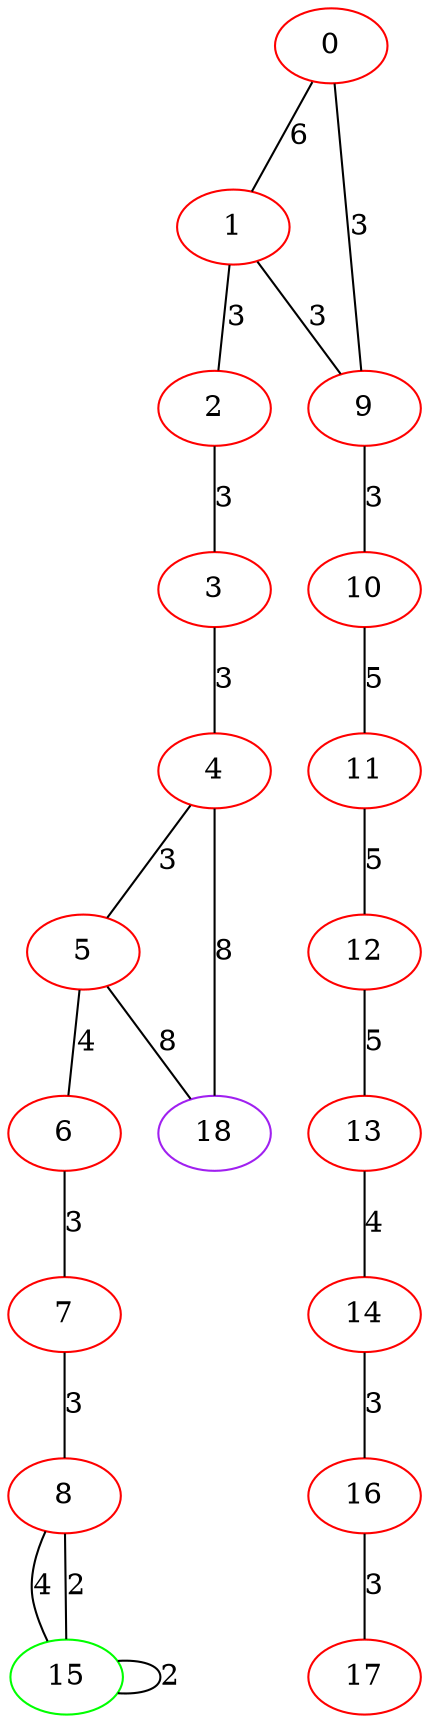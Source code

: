 graph "" {
0 [color=red, weight=1];
1 [color=red, weight=1];
2 [color=red, weight=1];
3 [color=red, weight=1];
4 [color=red, weight=1];
5 [color=red, weight=1];
6 [color=red, weight=1];
7 [color=red, weight=1];
8 [color=red, weight=1];
9 [color=red, weight=1];
10 [color=red, weight=1];
11 [color=red, weight=1];
12 [color=red, weight=1];
13 [color=red, weight=1];
14 [color=red, weight=1];
15 [color=green, weight=2];
16 [color=red, weight=1];
17 [color=red, weight=1];
18 [color=purple, weight=4];
0 -- 1  [key=0, label=6];
0 -- 9  [key=0, label=3];
1 -- 9  [key=0, label=3];
1 -- 2  [key=0, label=3];
2 -- 3  [key=0, label=3];
3 -- 4  [key=0, label=3];
4 -- 18  [key=0, label=8];
4 -- 5  [key=0, label=3];
5 -- 18  [key=0, label=8];
5 -- 6  [key=0, label=4];
6 -- 7  [key=0, label=3];
7 -- 8  [key=0, label=3];
8 -- 15  [key=0, label=4];
8 -- 15  [key=1, label=2];
9 -- 10  [key=0, label=3];
10 -- 11  [key=0, label=5];
11 -- 12  [key=0, label=5];
12 -- 13  [key=0, label=5];
13 -- 14  [key=0, label=4];
14 -- 16  [key=0, label=3];
15 -- 15  [key=0, label=2];
16 -- 17  [key=0, label=3];
}
